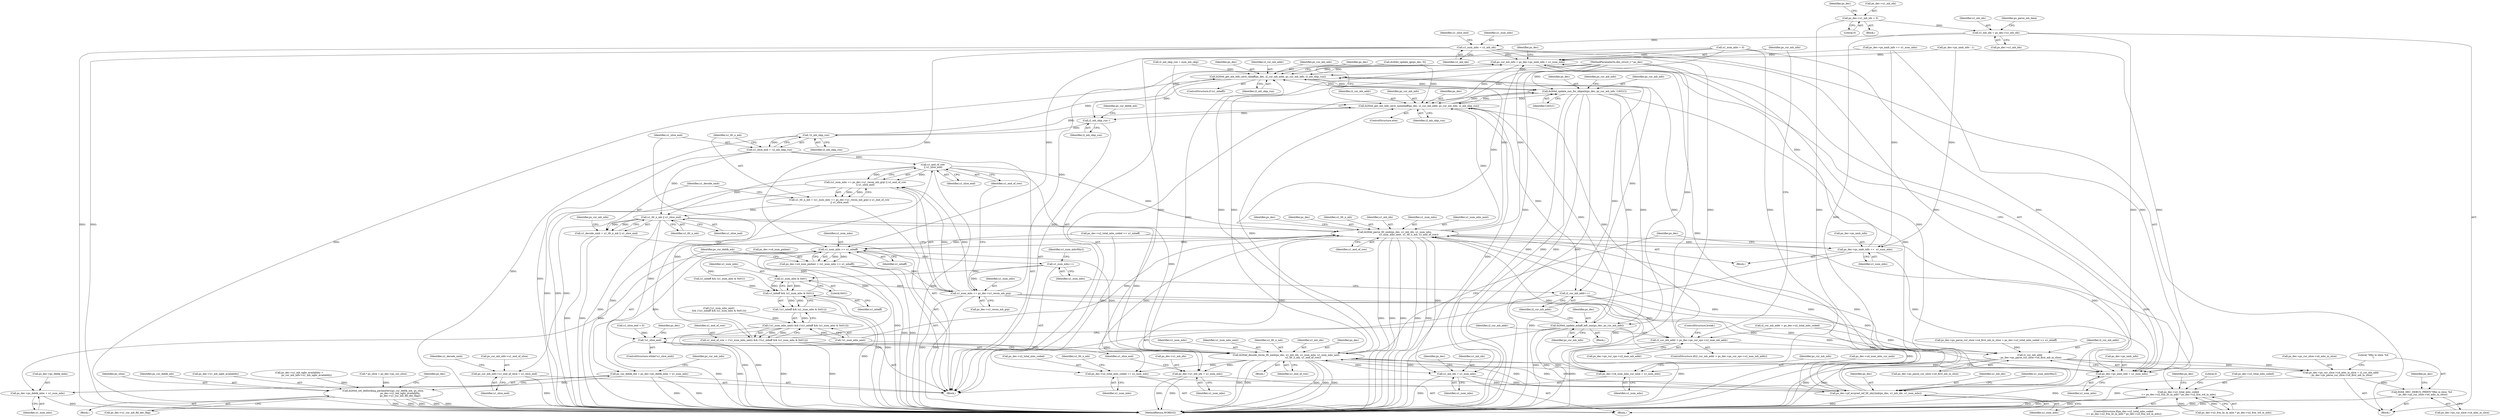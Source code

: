digraph "0_Android_d4841f1161bdb5e13cb19e81af42437a634dd6ef@pointer" {
"1000975" [label="(Call,u1_mb_idx = ps_dec->u1_mb_idx)"];
"1000699" [label="(Call,ps_dec->u1_mb_idx = 0)"];
"1000985" [label="(Call,u1_num_mbs = u1_mb_idx)"];
"1001022" [label="(Call,ps_cur_mb_info = ps_dec->ps_nmb_info + u1_num_mbs)"];
"1001070" [label="(Call,ih264d_get_mb_info_cavlc_mbaff(ps_dec, i2_cur_mb_addr, ps_cur_mb_info, i2_mb_skip_run))"];
"1001141" [label="(Call,ih264d_update_nnz_for_skipmb(ps_dec, ps_cur_mb_info, CAVLC))"];
"1001076" [label="(Call,ih264d_get_mb_info_cavlc_nonmbaff(ps_dec, i2_cur_mb_addr, ps_cur_mb_info, i2_mb_skip_run))"];
"1001157" [label="(Call,i2_mb_skip_run--)"];
"1001202" [label="(Call,!i2_mb_skip_run)"];
"1001200" [label="(Call,u1_slice_end = !i2_mb_skip_run)"];
"1001212" [label="(Call,u1_end_of_row\n || u1_slice_end)"];
"1001206" [label="(Call,(u1_num_mbs == ps_dec->u1_recon_mb_grp) || u1_end_of_row\n || u1_slice_end)"];
"1001204" [label="(Call,u1_tfr_n_mb = (u1_num_mbs == ps_dec->u1_recon_mb_grp) || u1_end_of_row\n || u1_slice_end)"];
"1001217" [label="(Call,u1_tfr_n_mb || u1_slice_end)"];
"1001009" [label="(Call,!u1_slice_end)"];
"1001215" [label="(Call,u1_decode_nmb = u1_tfr_n_mb || u1_slice_end)"];
"1001220" [label="(Call,ps_cur_mb_info->u1_end_of_slice = u1_slice_end)"];
"1001252" [label="(Call,ih264d_parse_tfr_nmb(ps_dec, u1_mb_idx, u1_num_mbs,\n                                     u1_num_mbs_next, u1_tfr_n_mb, u1_end_of_row))"];
"1001024" [label="(Call,ps_dec->ps_nmb_info + u1_num_mbs)"];
"1001029" [label="(Call,ps_dec->u4_num_mbs_cur_nmb = u1_num_mbs)"];
"1001043" [label="(Call,u1_num_mbs >> u1_mbaff)"];
"1001039" [label="(Call,ps_dec->u4_num_pmbair = (u1_num_mbs >> u1_mbaff))"];
"1001046" [label="(Call,ps_cur_deblk_mb = ps_dec->ps_deblk_mbn + u1_num_mbs)"];
"1001088" [label="(Call,ih264d_set_deblocking_parameters(ps_cur_deblk_mb, ps_slice,\n                                             ps_dec->u1_mb_ngbr_availablity,\n                                             ps_dec->u1_cur_mb_fld_dec_flag))"];
"1001048" [label="(Call,ps_dec->ps_deblk_mbn + u1_num_mbs)"];
"1001174" [label="(Call,u1_num_mbs++)"];
"1001197" [label="(Call,u1_num_mbs & 0x01)"];
"1001195" [label="(Call,u1_mbaff && (u1_num_mbs & 0x01))"];
"1001194" [label="(Call,!(u1_mbaff && (u1_num_mbs & 0x01)))"];
"1001191" [label="(Call,(!u1_num_mbs_next) && (!(u1_mbaff && (u1_num_mbs & 0x01))))"];
"1001189" [label="(Call,u1_end_of_row = (!u1_num_mbs_next) && (!(u1_mbaff && (u1_num_mbs & 0x01))))"];
"1001266" [label="(Call,ih264d_decode_recon_tfr_nmb(ps_dec, u1_mb_idx, u1_num_mbs, u1_num_mbs_next,\n                                            u1_tfr_n_mb, u1_end_of_row))"];
"1001273" [label="(Call,ps_dec->u2_total_mbs_coded += u1_num_mbs)"];
"1001345" [label="(Call,ps_dec->u2_total_mbs_coded\n >= ps_dec->u2_frm_ht_in_mbs * ps_dec->u2_frm_wd_in_mbs)"];
"1001283" [label="(Call,u1_mb_idx = u1_num_mbs)"];
"1001228" [label="(Call,ps_dec->pf_mvpred_ref_tfr_nby2mb(ps_dec, u1_mb_idx, u1_num_mbs))"];
"1001286" [label="(Call,ps_dec->u1_mb_idx = u1_num_mbs)"];
"1001207" [label="(Call,u1_num_mbs == ps_dec->u1_recon_mb_grp)"];
"1001259" [label="(Call,ps_dec->ps_nmb_info +=  u1_num_mbs)"];
"1001172" [label="(Call,i2_cur_mb_addr++)"];
"1001014" [label="(Call,i2_cur_mb_addr > ps_dec->ps_cur_sps->u2_max_mb_addr)"];
"1001302" [label="(Call,i2_cur_mb_addr\n - ps_dec->ps_parse_cur_slice->u4_first_mb_in_slice)"];
"1001296" [label="(Call,ps_dec->ps_cur_slice->u4_mbs_in_slice = i2_cur_mb_addr\n - ps_dec->ps_parse_cur_slice->u4_first_mb_in_slice)"];
"1001309" [label="(Call,H264_DEC_DEBUG_PRINT(\"Mbs in slice: %d\n\", ps_dec->ps_cur_slice->u4_mbs_in_slice))"];
"1001169" [label="(Call,ih264d_update_mbaff_left_nnz(ps_dec, ps_cur_mb_info))"];
"1001029" [label="(Call,ps_dec->u4_num_mbs_cur_nmb = u1_num_mbs)"];
"1001192" [label="(Call,!u1_num_mbs_next)"];
"1001079" [label="(Identifier,ps_cur_mb_info)"];
"1000699" [label="(Call,ps_dec->u1_mb_idx = 0)"];
"1001261" [label="(Identifier,ps_dec)"];
"1001158" [label="(Identifier,i2_mb_skip_run)"];
"1001252" [label="(Call,ih264d_parse_tfr_nmb(ps_dec, u1_mb_idx, u1_num_mbs,\n                                     u1_num_mbs_next, u1_tfr_n_mb, u1_end_of_row))"];
"1001216" [label="(Identifier,u1_decode_nmb)"];
"1001142" [label="(Identifier,ps_dec)"];
"1001228" [label="(Call,ps_dec->pf_mvpred_ref_tfr_nby2mb(ps_dec, u1_mb_idx, u1_num_mbs))"];
"1001290" [label="(Identifier,u1_num_mbs)"];
"1001345" [label="(Call,ps_dec->u2_total_mbs_coded\n >= ps_dec->u2_frm_ht_in_mbs * ps_dec->u2_frm_wd_in_mbs)"];
"1001227" [label="(Block,)"];
"1001073" [label="(Identifier,ps_cur_mb_info)"];
"1001272" [label="(Identifier,u1_end_of_row)"];
"1001260" [label="(Call,ps_dec->ps_nmb_info)"];
"1000680" [label="(Call,ps_dec->ps_nmb_info += u1_num_mbs)"];
"1001212" [label="(Call,u1_end_of_row\n || u1_slice_end)"];
"1001048" [label="(Call,ps_dec->ps_deblk_mbn + u1_num_mbs)"];
"1001359" [label="(Identifier,ps_dec)"];
"1001022" [label="(Call,ps_cur_mb_info = ps_dec->ps_nmb_info + u1_num_mbs)"];
"1000555" [label="(Call,ps_dec->ps_nmb_info - 1)"];
"1001269" [label="(Identifier,u1_num_mbs)"];
"1001031" [label="(Identifier,ps_dec)"];
"1000977" [label="(Call,ps_dec->u1_mb_idx)"];
"1001214" [label="(Identifier,u1_slice_end)"];
"1001089" [label="(Identifier,ps_cur_deblk_mb)"];
"1001170" [label="(Identifier,ps_dec)"];
"1001280" [label="(Call,u1_num_mbs = 0)"];
"1001091" [label="(Call,ps_dec->u1_mb_ngbr_availablity)"];
"1001023" [label="(Identifier,ps_cur_mb_info)"];
"1001046" [label="(Call,ps_cur_deblk_mb = ps_dec->ps_deblk_mbn + u1_num_mbs)"];
"1001072" [label="(Identifier,i2_cur_mb_addr)"];
"1000988" [label="(Call,u1_slice_end = 0)"];
"1001204" [label="(Call,u1_tfr_n_mb = (u1_num_mbs == ps_dec->u1_recon_mb_grp) || u1_end_of_row\n || u1_slice_end)"];
"1001174" [label="(Call,u1_num_mbs++)"];
"1001169" [label="(Call,ih264d_update_mbaff_left_nnz(ps_dec, ps_cur_mb_info))"];
"1001270" [label="(Identifier,u1_num_mbs_next)"];
"1001253" [label="(Identifier,ps_dec)"];
"1001293" [label="(Identifier,ps_dec)"];
"1001043" [label="(Call,u1_num_mbs >> u1_mbaff)"];
"1000986" [label="(Identifier,u1_num_mbs)"];
"1001036" [label="(Identifier,ps_cur_mb_info)"];
"1001200" [label="(Call,u1_slice_end = !i2_mb_skip_run)"];
"1000703" [label="(Literal,0)"];
"1001047" [label="(Identifier,ps_cur_deblk_mb)"];
"1001364" [label="(MethodReturn,WORD32)"];
"1001094" [label="(Call,ps_dec->u1_cur_mb_fld_dec_flag)"];
"1001220" [label="(Call,ps_cur_mb_info->u1_end_of_slice = u1_slice_end)"];
"1001039" [label="(Call,ps_dec->u4_num_pmbair = (u1_num_mbs >> u1_mbaff))"];
"1001213" [label="(Identifier,u1_end_of_row)"];
"1001141" [label="(Call,ih264d_update_nnz_for_skipmb(ps_dec, ps_cur_mb_info, CAVLC))"];
"1001175" [label="(Identifier,u1_num_mbs)"];
"1001257" [label="(Identifier,u1_tfr_n_mb)"];
"1001077" [label="(Identifier,ps_dec)"];
"1001302" [label="(Call,i2_cur_mb_addr\n - ps_dec->ps_parse_cur_slice->u4_first_mb_in_slice)"];
"1001263" [label="(Identifier,u1_num_mbs)"];
"1000587" [label="(Call,ps_dec->u1_mb_ngbr_availablity =\n                    ps_cur_mb_info->u1_mb_ngbr_availablity)"];
"1000136" [label="(Block,)"];
"1001080" [label="(Identifier,i2_mb_skip_run)"];
"1001274" [label="(Call,ps_dec->u2_total_mbs_coded)"];
"1001254" [label="(Identifier,u1_mb_idx)"];
"1000883" [label="(Call,ps_dec->ps_parse_cur_slice->u4_first_mb_in_slice = ps_dec->u2_total_mbs_coded << u1_mbaff)"];
"1001363" [label="(Literal,0)"];
"1001296" [label="(Call,ps_dec->ps_cur_slice->u4_mbs_in_slice = i2_cur_mb_addr\n - ps_dec->ps_parse_cur_slice->u4_first_mb_in_slice)"];
"1001226" [label="(Identifier,u1_decode_nmb)"];
"1001271" [label="(Identifier,u1_tfr_n_mb)"];
"1001199" [label="(Literal,0x01)"];
"1001010" [label="(Identifier,u1_slice_end)"];
"1001173" [label="(Identifier,i2_cur_mb_addr)"];
"1001009" [label="(Call,!u1_slice_end)"];
"1001040" [label="(Call,ps_dec->u4_num_pmbair)"];
"1001201" [label="(Identifier,u1_slice_end)"];
"1001203" [label="(Identifier,i2_mb_skip_run)"];
"1001000" [label="(Call,i2_cur_mb_addr = ps_dec->u2_total_mbs_coded)"];
"1001286" [label="(Call,ps_dec->u1_mb_idx = u1_num_mbs)"];
"1001202" [label="(Call,!i2_mb_skip_run)"];
"1001011" [label="(Block,)"];
"1001303" [label="(Identifier,i2_cur_mb_addr)"];
"1000972" [label="(Call,ih264d_update_qp(ps_dec, 0))"];
"1001008" [label="(ControlStructure,while(!u1_slice_end))"];
"1001044" [label="(Identifier,u1_num_mbs)"];
"1001068" [label="(ControlStructure,if (u1_mbaff))"];
"1000164" [label="(Call,* ps_slice = ps_dec->ps_cur_slice)"];
"1001268" [label="(Identifier,u1_mb_idx)"];
"1001196" [label="(Identifier,u1_mbaff)"];
"1001194" [label="(Call,!(u1_mbaff && (u1_num_mbs & 0x01)))"];
"1001191" [label="(Call,(!u1_num_mbs_next) && (!(u1_mbaff && (u1_num_mbs & 0x01))))"];
"1001297" [label="(Call,ps_dec->ps_cur_slice->u4_mbs_in_slice)"];
"1001221" [label="(Call,ps_cur_mb_info->u1_end_of_slice)"];
"1001030" [label="(Call,ps_dec->u4_num_mbs_cur_nmb)"];
"1001005" [label="(Call,i2_mb_skip_run = num_mb_skip)"];
"1001195" [label="(Call,u1_mbaff && (u1_num_mbs & 0x01))"];
"1000130" [label="(MethodParameterIn,dec_struct_t * ps_dec)"];
"1001346" [label="(Call,ps_dec->u2_total_mbs_coded)"];
"1001217" [label="(Call,u1_tfr_n_mb || u1_slice_end)"];
"1001024" [label="(Call,ps_dec->ps_nmb_info + u1_num_mbs)"];
"1001207" [label="(Call,u1_num_mbs == ps_dec->u1_recon_mb_grp)"];
"1001255" [label="(Identifier,u1_num_mbs)"];
"1001267" [label="(Identifier,ps_dec)"];
"1001285" [label="(Identifier,u1_num_mbs)"];
"1001088" [label="(Call,ih264d_set_deblocking_parameters(ps_cur_deblk_mb, ps_slice,\n                                             ps_dec->u1_mb_ngbr_availablity,\n                                             ps_dec->u1_cur_mb_fld_dec_flag))"];
"1001215" [label="(Call,u1_decode_nmb = u1_tfr_n_mb || u1_slice_end)"];
"1001071" [label="(Identifier,ps_dec)"];
"1001025" [label="(Call,ps_dec->ps_nmb_info)"];
"1001015" [label="(Identifier,i2_cur_mb_addr)"];
"1001318" [label="(Identifier,ps_dec)"];
"1001311" [label="(Call,ps_dec->ps_cur_slice->u4_mbs_in_slice)"];
"1001256" [label="(Identifier,u1_num_mbs_next)"];
"1001344" [label="(ControlStructure,if(ps_dec->u2_total_mbs_coded\n >= ps_dec->u2_frm_ht_in_mbs * ps_dec->u2_frm_wd_in_mbs))"];
"1001049" [label="(Call,ps_dec->ps_deblk_mbn)"];
"1001033" [label="(Identifier,u1_num_mbs)"];
"1001075" [label="(ControlStructure,else)"];
"1001148" [label="(Identifier,ps_cur_mb_info)"];
"1001222" [label="(Identifier,ps_cur_mb_info)"];
"1001275" [label="(Identifier,ps_dec)"];
"1001189" [label="(Call,u1_end_of_row = (!u1_num_mbs_next) && (!(u1_mbaff && (u1_num_mbs & 0x01))))"];
"1001171" [label="(Identifier,ps_cur_mb_info)"];
"1001198" [label="(Identifier,u1_num_mbs)"];
"1001224" [label="(Identifier,u1_slice_end)"];
"1001277" [label="(Identifier,u1_num_mbs)"];
"1001259" [label="(Call,ps_dec->ps_nmb_info +=  u1_num_mbs)"];
"1000706" [label="(Identifier,ps_dec)"];
"1001076" [label="(Call,ih264d_get_mb_info_cavlc_nonmbaff(ps_dec, i2_cur_mb_addr, ps_cur_mb_info, i2_mb_skip_run))"];
"1001310" [label="(Literal,\"Mbs in slice: %d\n\")"];
"1001265" [label="(Block,)"];
"1001099" [label="(Identifier,ps_dec)"];
"1000700" [label="(Call,ps_dec->u1_mb_idx)"];
"1001309" [label="(Call,H264_DEC_DEBUG_PRINT(\"Mbs in slice: %d\n\", ps_dec->ps_cur_slice->u4_mbs_in_slice))"];
"1001161" [label="(Identifier,ps_cur_deblk_mb)"];
"1001074" [label="(Identifier,i2_mb_skip_run)"];
"1001078" [label="(Identifier,i2_cur_mb_addr)"];
"1001177" [label="(Identifier,u1_num_mbsNby2)"];
"1001013" [label="(ControlStructure,if(i2_cur_mb_addr > ps_dec->ps_cur_sps->u2_max_mb_addr))"];
"1001144" [label="(Identifier,CAVLC)"];
"1001028" [label="(Identifier,u1_num_mbs)"];
"1001273" [label="(Call,ps_dec->u2_total_mbs_coded += u1_num_mbs)"];
"1000648" [label="(Call,(!u1_num_mbs_next)\n && (!(u1_mbaff && (u1_num_mbs & 0x01))))"];
"1001229" [label="(Identifier,ps_dec)"];
"1001288" [label="(Identifier,ps_dec)"];
"1000987" [label="(Identifier,u1_mb_idx)"];
"1001251" [label="(Block,)"];
"1000652" [label="(Call,u1_mbaff && (u1_num_mbs & 0x01))"];
"1001052" [label="(Identifier,u1_num_mbs)"];
"1000989" [label="(Identifier,u1_slice_end)"];
"1001197" [label="(Call,u1_num_mbs & 0x01)"];
"1001087" [label="(Block,)"];
"1001279" [label="(Identifier,u1_tfr_n_mb)"];
"1001209" [label="(Call,ps_dec->u1_recon_mb_grp)"];
"1001084" [label="(Identifier,ps_dec)"];
"1001206" [label="(Call,(u1_num_mbs == ps_dec->u1_recon_mb_grp) || u1_end_of_row\n || u1_slice_end)"];
"1001090" [label="(Identifier,ps_slice)"];
"1001230" [label="(Identifier,u1_mb_idx)"];
"1001016" [label="(Call,ps_dec->ps_cur_sps->u2_max_mb_addr)"];
"1001266" [label="(Call,ih264d_decode_recon_tfr_nmb(ps_dec, u1_mb_idx, u1_num_mbs, u1_num_mbs_next,\n                                            u1_tfr_n_mb, u1_end_of_row))"];
"1000985" [label="(Call,u1_num_mbs = u1_mb_idx)"];
"1001231" [label="(Identifier,u1_num_mbs)"];
"1001304" [label="(Call,ps_dec->ps_parse_cur_slice->u4_first_mb_in_slice)"];
"1000975" [label="(Call,u1_mb_idx = ps_dec->u1_mb_idx)"];
"1001218" [label="(Identifier,u1_tfr_n_mb)"];
"1001055" [label="(Identifier,ps_cur_mb_info)"];
"1001143" [label="(Identifier,ps_cur_mb_info)"];
"1001168" [label="(Block,)"];
"1001219" [label="(Identifier,u1_slice_end)"];
"1001070" [label="(Call,ih264d_get_mb_info_cavlc_mbaff(ps_dec, i2_cur_mb_addr, ps_cur_mb_info, i2_mb_skip_run))"];
"1001190" [label="(Identifier,u1_end_of_row)"];
"1000889" [label="(Call,ps_dec->u2_total_mbs_coded << u1_mbaff)"];
"1001208" [label="(Identifier,u1_num_mbs)"];
"1001349" [label="(Call,ps_dec->u2_frm_ht_in_mbs * ps_dec->u2_frm_wd_in_mbs)"];
"1000612" [label="(Block,)"];
"1001172" [label="(Call,i2_cur_mb_addr++)"];
"1000981" [label="(Identifier,ps_parse_mb_data)"];
"1000976" [label="(Identifier,u1_mb_idx)"];
"1001258" [label="(Identifier,u1_end_of_row)"];
"1001014" [label="(Call,i2_cur_mb_addr > ps_dec->ps_cur_sps->u2_max_mb_addr)"];
"1001157" [label="(Call,i2_mb_skip_run--)"];
"1001205" [label="(Identifier,u1_tfr_n_mb)"];
"1001283" [label="(Call,u1_mb_idx = u1_num_mbs)"];
"1001284" [label="(Identifier,u1_mb_idx)"];
"1001045" [label="(Identifier,u1_mbaff)"];
"1001233" [label="(Identifier,u1_num_mbsNby2)"];
"1001287" [label="(Call,ps_dec->u1_mb_idx)"];
"1001021" [label="(ControlStructure,break;)"];
"1000975" -> "1000136"  [label="AST: "];
"1000975" -> "1000977"  [label="CFG: "];
"1000976" -> "1000975"  [label="AST: "];
"1000977" -> "1000975"  [label="AST: "];
"1000981" -> "1000975"  [label="CFG: "];
"1000975" -> "1001364"  [label="DDG: "];
"1000699" -> "1000975"  [label="DDG: "];
"1000975" -> "1000985"  [label="DDG: "];
"1000975" -> "1001228"  [label="DDG: "];
"1000699" -> "1000612"  [label="AST: "];
"1000699" -> "1000703"  [label="CFG: "];
"1000700" -> "1000699"  [label="AST: "];
"1000703" -> "1000699"  [label="AST: "];
"1000706" -> "1000699"  [label="CFG: "];
"1000699" -> "1001364"  [label="DDG: "];
"1000985" -> "1000136"  [label="AST: "];
"1000985" -> "1000987"  [label="CFG: "];
"1000986" -> "1000985"  [label="AST: "];
"1000987" -> "1000985"  [label="AST: "];
"1000989" -> "1000985"  [label="CFG: "];
"1000985" -> "1001364"  [label="DDG: "];
"1000985" -> "1001364"  [label="DDG: "];
"1000985" -> "1001022"  [label="DDG: "];
"1000985" -> "1001024"  [label="DDG: "];
"1000985" -> "1001029"  [label="DDG: "];
"1000985" -> "1001043"  [label="DDG: "];
"1001022" -> "1001011"  [label="AST: "];
"1001022" -> "1001024"  [label="CFG: "];
"1001023" -> "1001022"  [label="AST: "];
"1001024" -> "1001022"  [label="AST: "];
"1001031" -> "1001022"  [label="CFG: "];
"1001022" -> "1001364"  [label="DDG: "];
"1000680" -> "1001022"  [label="DDG: "];
"1000555" -> "1001022"  [label="DDG: "];
"1001259" -> "1001022"  [label="DDG: "];
"1001207" -> "1001022"  [label="DDG: "];
"1001280" -> "1001022"  [label="DDG: "];
"1001266" -> "1001022"  [label="DDG: "];
"1001252" -> "1001022"  [label="DDG: "];
"1001022" -> "1001070"  [label="DDG: "];
"1001022" -> "1001076"  [label="DDG: "];
"1001070" -> "1001068"  [label="AST: "];
"1001070" -> "1001074"  [label="CFG: "];
"1001071" -> "1001070"  [label="AST: "];
"1001072" -> "1001070"  [label="AST: "];
"1001073" -> "1001070"  [label="AST: "];
"1001074" -> "1001070"  [label="AST: "];
"1001084" -> "1001070"  [label="CFG: "];
"1001070" -> "1001364"  [label="DDG: "];
"1001266" -> "1001070"  [label="DDG: "];
"1001252" -> "1001070"  [label="DDG: "];
"1001169" -> "1001070"  [label="DDG: "];
"1000972" -> "1001070"  [label="DDG: "];
"1001141" -> "1001070"  [label="DDG: "];
"1000130" -> "1001070"  [label="DDG: "];
"1001014" -> "1001070"  [label="DDG: "];
"1001202" -> "1001070"  [label="DDG: "];
"1001005" -> "1001070"  [label="DDG: "];
"1001070" -> "1001141"  [label="DDG: "];
"1001070" -> "1001141"  [label="DDG: "];
"1001070" -> "1001157"  [label="DDG: "];
"1001070" -> "1001172"  [label="DDG: "];
"1001141" -> "1001011"  [label="AST: "];
"1001141" -> "1001144"  [label="CFG: "];
"1001142" -> "1001141"  [label="AST: "];
"1001143" -> "1001141"  [label="AST: "];
"1001144" -> "1001141"  [label="AST: "];
"1001148" -> "1001141"  [label="CFG: "];
"1001141" -> "1001364"  [label="DDG: "];
"1001141" -> "1001364"  [label="DDG: "];
"1001141" -> "1001364"  [label="DDG: "];
"1001141" -> "1001364"  [label="DDG: "];
"1001141" -> "1001076"  [label="DDG: "];
"1001076" -> "1001141"  [label="DDG: "];
"1001076" -> "1001141"  [label="DDG: "];
"1000130" -> "1001141"  [label="DDG: "];
"1001141" -> "1001169"  [label="DDG: "];
"1001141" -> "1001169"  [label="DDG: "];
"1001141" -> "1001228"  [label="DDG: "];
"1001076" -> "1001075"  [label="AST: "];
"1001076" -> "1001080"  [label="CFG: "];
"1001077" -> "1001076"  [label="AST: "];
"1001078" -> "1001076"  [label="AST: "];
"1001079" -> "1001076"  [label="AST: "];
"1001080" -> "1001076"  [label="AST: "];
"1001084" -> "1001076"  [label="CFG: "];
"1001076" -> "1001364"  [label="DDG: "];
"1001266" -> "1001076"  [label="DDG: "];
"1001252" -> "1001076"  [label="DDG: "];
"1001169" -> "1001076"  [label="DDG: "];
"1000972" -> "1001076"  [label="DDG: "];
"1000130" -> "1001076"  [label="DDG: "];
"1001014" -> "1001076"  [label="DDG: "];
"1001202" -> "1001076"  [label="DDG: "];
"1001005" -> "1001076"  [label="DDG: "];
"1001076" -> "1001157"  [label="DDG: "];
"1001076" -> "1001172"  [label="DDG: "];
"1001157" -> "1001011"  [label="AST: "];
"1001157" -> "1001158"  [label="CFG: "];
"1001158" -> "1001157"  [label="AST: "];
"1001161" -> "1001157"  [label="CFG: "];
"1001157" -> "1001202"  [label="DDG: "];
"1001202" -> "1001200"  [label="AST: "];
"1001202" -> "1001203"  [label="CFG: "];
"1001203" -> "1001202"  [label="AST: "];
"1001200" -> "1001202"  [label="CFG: "];
"1001202" -> "1001364"  [label="DDG: "];
"1001202" -> "1001200"  [label="DDG: "];
"1001200" -> "1001011"  [label="AST: "];
"1001201" -> "1001200"  [label="AST: "];
"1001205" -> "1001200"  [label="CFG: "];
"1001200" -> "1001364"  [label="DDG: "];
"1001200" -> "1001212"  [label="DDG: "];
"1001200" -> "1001217"  [label="DDG: "];
"1001212" -> "1001206"  [label="AST: "];
"1001212" -> "1001213"  [label="CFG: "];
"1001212" -> "1001214"  [label="CFG: "];
"1001213" -> "1001212"  [label="AST: "];
"1001214" -> "1001212"  [label="AST: "];
"1001206" -> "1001212"  [label="CFG: "];
"1001212" -> "1001364"  [label="DDG: "];
"1001212" -> "1001206"  [label="DDG: "];
"1001212" -> "1001206"  [label="DDG: "];
"1001189" -> "1001212"  [label="DDG: "];
"1001212" -> "1001217"  [label="DDG: "];
"1001212" -> "1001252"  [label="DDG: "];
"1001212" -> "1001266"  [label="DDG: "];
"1001206" -> "1001204"  [label="AST: "];
"1001206" -> "1001207"  [label="CFG: "];
"1001207" -> "1001206"  [label="AST: "];
"1001204" -> "1001206"  [label="CFG: "];
"1001206" -> "1001364"  [label="DDG: "];
"1001206" -> "1001364"  [label="DDG: "];
"1001206" -> "1001204"  [label="DDG: "];
"1001206" -> "1001204"  [label="DDG: "];
"1001207" -> "1001206"  [label="DDG: "];
"1001207" -> "1001206"  [label="DDG: "];
"1001204" -> "1001011"  [label="AST: "];
"1001205" -> "1001204"  [label="AST: "];
"1001216" -> "1001204"  [label="CFG: "];
"1001204" -> "1001364"  [label="DDG: "];
"1001204" -> "1001217"  [label="DDG: "];
"1001217" -> "1001215"  [label="AST: "];
"1001217" -> "1001218"  [label="CFG: "];
"1001217" -> "1001219"  [label="CFG: "];
"1001218" -> "1001217"  [label="AST: "];
"1001219" -> "1001217"  [label="AST: "];
"1001215" -> "1001217"  [label="CFG: "];
"1001217" -> "1001364"  [label="DDG: "];
"1001217" -> "1001009"  [label="DDG: "];
"1001217" -> "1001215"  [label="DDG: "];
"1001217" -> "1001215"  [label="DDG: "];
"1001217" -> "1001220"  [label="DDG: "];
"1001217" -> "1001252"  [label="DDG: "];
"1001217" -> "1001266"  [label="DDG: "];
"1001009" -> "1001008"  [label="AST: "];
"1001009" -> "1001010"  [label="CFG: "];
"1001010" -> "1001009"  [label="AST: "];
"1001015" -> "1001009"  [label="CFG: "];
"1001293" -> "1001009"  [label="CFG: "];
"1001009" -> "1001364"  [label="DDG: "];
"1001009" -> "1001364"  [label="DDG: "];
"1000988" -> "1001009"  [label="DDG: "];
"1001215" -> "1001011"  [label="AST: "];
"1001216" -> "1001215"  [label="AST: "];
"1001222" -> "1001215"  [label="CFG: "];
"1001215" -> "1001364"  [label="DDG: "];
"1001215" -> "1001364"  [label="DDG: "];
"1001220" -> "1001011"  [label="AST: "];
"1001220" -> "1001224"  [label="CFG: "];
"1001221" -> "1001220"  [label="AST: "];
"1001224" -> "1001220"  [label="AST: "];
"1001226" -> "1001220"  [label="CFG: "];
"1001220" -> "1001364"  [label="DDG: "];
"1001252" -> "1001251"  [label="AST: "];
"1001252" -> "1001258"  [label="CFG: "];
"1001253" -> "1001252"  [label="AST: "];
"1001254" -> "1001252"  [label="AST: "];
"1001255" -> "1001252"  [label="AST: "];
"1001256" -> "1001252"  [label="AST: "];
"1001257" -> "1001252"  [label="AST: "];
"1001258" -> "1001252"  [label="AST: "];
"1001261" -> "1001252"  [label="CFG: "];
"1001252" -> "1001364"  [label="DDG: "];
"1001252" -> "1001364"  [label="DDG: "];
"1001252" -> "1001364"  [label="DDG: "];
"1001252" -> "1001364"  [label="DDG: "];
"1001252" -> "1001364"  [label="DDG: "];
"1001252" -> "1001024"  [label="DDG: "];
"1001252" -> "1001029"  [label="DDG: "];
"1001252" -> "1001043"  [label="DDG: "];
"1001228" -> "1001252"  [label="DDG: "];
"1001228" -> "1001252"  [label="DDG: "];
"1001228" -> "1001252"  [label="DDG: "];
"1000130" -> "1001252"  [label="DDG: "];
"1001192" -> "1001252"  [label="DDG: "];
"1001189" -> "1001252"  [label="DDG: "];
"1001252" -> "1001259"  [label="DDG: "];
"1001252" -> "1001273"  [label="DDG: "];
"1001252" -> "1001283"  [label="DDG: "];
"1001252" -> "1001286"  [label="DDG: "];
"1001024" -> "1001028"  [label="CFG: "];
"1001025" -> "1001024"  [label="AST: "];
"1001028" -> "1001024"  [label="AST: "];
"1001024" -> "1001364"  [label="DDG: "];
"1000680" -> "1001024"  [label="DDG: "];
"1000555" -> "1001024"  [label="DDG: "];
"1001259" -> "1001024"  [label="DDG: "];
"1001207" -> "1001024"  [label="DDG: "];
"1001280" -> "1001024"  [label="DDG: "];
"1001266" -> "1001024"  [label="DDG: "];
"1001029" -> "1001011"  [label="AST: "];
"1001029" -> "1001033"  [label="CFG: "];
"1001030" -> "1001029"  [label="AST: "];
"1001033" -> "1001029"  [label="AST: "];
"1001036" -> "1001029"  [label="CFG: "];
"1001207" -> "1001029"  [label="DDG: "];
"1001280" -> "1001029"  [label="DDG: "];
"1001266" -> "1001029"  [label="DDG: "];
"1001043" -> "1001039"  [label="AST: "];
"1001043" -> "1001045"  [label="CFG: "];
"1001044" -> "1001043"  [label="AST: "];
"1001045" -> "1001043"  [label="AST: "];
"1001039" -> "1001043"  [label="CFG: "];
"1001043" -> "1001364"  [label="DDG: "];
"1001043" -> "1001039"  [label="DDG: "];
"1001043" -> "1001039"  [label="DDG: "];
"1001207" -> "1001043"  [label="DDG: "];
"1001280" -> "1001043"  [label="DDG: "];
"1001266" -> "1001043"  [label="DDG: "];
"1001195" -> "1001043"  [label="DDG: "];
"1000889" -> "1001043"  [label="DDG: "];
"1001043" -> "1001046"  [label="DDG: "];
"1001043" -> "1001048"  [label="DDG: "];
"1001043" -> "1001174"  [label="DDG: "];
"1001043" -> "1001195"  [label="DDG: "];
"1001039" -> "1001011"  [label="AST: "];
"1001040" -> "1001039"  [label="AST: "];
"1001047" -> "1001039"  [label="CFG: "];
"1001039" -> "1001364"  [label="DDG: "];
"1001039" -> "1001364"  [label="DDG: "];
"1001046" -> "1001011"  [label="AST: "];
"1001046" -> "1001048"  [label="CFG: "];
"1001047" -> "1001046"  [label="AST: "];
"1001048" -> "1001046"  [label="AST: "];
"1001055" -> "1001046"  [label="CFG: "];
"1001046" -> "1001364"  [label="DDG: "];
"1001046" -> "1001364"  [label="DDG: "];
"1001046" -> "1001088"  [label="DDG: "];
"1001088" -> "1001087"  [label="AST: "];
"1001088" -> "1001094"  [label="CFG: "];
"1001089" -> "1001088"  [label="AST: "];
"1001090" -> "1001088"  [label="AST: "];
"1001091" -> "1001088"  [label="AST: "];
"1001094" -> "1001088"  [label="AST: "];
"1001099" -> "1001088"  [label="CFG: "];
"1001088" -> "1001364"  [label="DDG: "];
"1001088" -> "1001364"  [label="DDG: "];
"1001088" -> "1001364"  [label="DDG: "];
"1001088" -> "1001364"  [label="DDG: "];
"1001088" -> "1001364"  [label="DDG: "];
"1000164" -> "1001088"  [label="DDG: "];
"1000587" -> "1001088"  [label="DDG: "];
"1001048" -> "1001052"  [label="CFG: "];
"1001049" -> "1001048"  [label="AST: "];
"1001052" -> "1001048"  [label="AST: "];
"1001048" -> "1001364"  [label="DDG: "];
"1001174" -> "1001011"  [label="AST: "];
"1001174" -> "1001175"  [label="CFG: "];
"1001175" -> "1001174"  [label="AST: "];
"1001177" -> "1001174"  [label="CFG: "];
"1001174" -> "1001197"  [label="DDG: "];
"1001174" -> "1001207"  [label="DDG: "];
"1001197" -> "1001195"  [label="AST: "];
"1001197" -> "1001199"  [label="CFG: "];
"1001198" -> "1001197"  [label="AST: "];
"1001199" -> "1001197"  [label="AST: "];
"1001195" -> "1001197"  [label="CFG: "];
"1001197" -> "1001195"  [label="DDG: "];
"1001197" -> "1001195"  [label="DDG: "];
"1001197" -> "1001207"  [label="DDG: "];
"1001195" -> "1001194"  [label="AST: "];
"1001195" -> "1001196"  [label="CFG: "];
"1001196" -> "1001195"  [label="AST: "];
"1001194" -> "1001195"  [label="CFG: "];
"1001195" -> "1001364"  [label="DDG: "];
"1001195" -> "1001364"  [label="DDG: "];
"1001195" -> "1001194"  [label="DDG: "];
"1001195" -> "1001194"  [label="DDG: "];
"1000652" -> "1001195"  [label="DDG: "];
"1001194" -> "1001191"  [label="AST: "];
"1001191" -> "1001194"  [label="CFG: "];
"1001194" -> "1001364"  [label="DDG: "];
"1001194" -> "1001191"  [label="DDG: "];
"1001191" -> "1001189"  [label="AST: "];
"1001191" -> "1001192"  [label="CFG: "];
"1001192" -> "1001191"  [label="AST: "];
"1001189" -> "1001191"  [label="CFG: "];
"1001191" -> "1001364"  [label="DDG: "];
"1001191" -> "1001364"  [label="DDG: "];
"1001191" -> "1001189"  [label="DDG: "];
"1001191" -> "1001189"  [label="DDG: "];
"1001192" -> "1001191"  [label="DDG: "];
"1000648" -> "1001191"  [label="DDG: "];
"1001189" -> "1001011"  [label="AST: "];
"1001190" -> "1001189"  [label="AST: "];
"1001201" -> "1001189"  [label="CFG: "];
"1001189" -> "1001364"  [label="DDG: "];
"1001189" -> "1001364"  [label="DDG: "];
"1001189" -> "1001266"  [label="DDG: "];
"1001266" -> "1001265"  [label="AST: "];
"1001266" -> "1001272"  [label="CFG: "];
"1001267" -> "1001266"  [label="AST: "];
"1001268" -> "1001266"  [label="AST: "];
"1001269" -> "1001266"  [label="AST: "];
"1001270" -> "1001266"  [label="AST: "];
"1001271" -> "1001266"  [label="AST: "];
"1001272" -> "1001266"  [label="AST: "];
"1001275" -> "1001266"  [label="CFG: "];
"1001266" -> "1001364"  [label="DDG: "];
"1001266" -> "1001364"  [label="DDG: "];
"1001266" -> "1001364"  [label="DDG: "];
"1001266" -> "1001364"  [label="DDG: "];
"1001266" -> "1001364"  [label="DDG: "];
"1001228" -> "1001266"  [label="DDG: "];
"1001228" -> "1001266"  [label="DDG: "];
"1001228" -> "1001266"  [label="DDG: "];
"1000130" -> "1001266"  [label="DDG: "];
"1001192" -> "1001266"  [label="DDG: "];
"1001266" -> "1001273"  [label="DDG: "];
"1001266" -> "1001283"  [label="DDG: "];
"1001266" -> "1001286"  [label="DDG: "];
"1001273" -> "1001227"  [label="AST: "];
"1001273" -> "1001277"  [label="CFG: "];
"1001274" -> "1001273"  [label="AST: "];
"1001277" -> "1001273"  [label="AST: "];
"1001279" -> "1001273"  [label="CFG: "];
"1000889" -> "1001273"  [label="DDG: "];
"1001273" -> "1001345"  [label="DDG: "];
"1001345" -> "1001344"  [label="AST: "];
"1001345" -> "1001349"  [label="CFG: "];
"1001346" -> "1001345"  [label="AST: "];
"1001349" -> "1001345"  [label="AST: "];
"1001359" -> "1001345"  [label="CFG: "];
"1001363" -> "1001345"  [label="CFG: "];
"1001345" -> "1001364"  [label="DDG: "];
"1001345" -> "1001364"  [label="DDG: "];
"1001345" -> "1001364"  [label="DDG: "];
"1000889" -> "1001345"  [label="DDG: "];
"1001349" -> "1001345"  [label="DDG: "];
"1001349" -> "1001345"  [label="DDG: "];
"1001283" -> "1001227"  [label="AST: "];
"1001283" -> "1001285"  [label="CFG: "];
"1001284" -> "1001283"  [label="AST: "];
"1001285" -> "1001283"  [label="AST: "];
"1001288" -> "1001283"  [label="CFG: "];
"1001283" -> "1001364"  [label="DDG: "];
"1001283" -> "1001228"  [label="DDG: "];
"1001280" -> "1001283"  [label="DDG: "];
"1001228" -> "1001227"  [label="AST: "];
"1001228" -> "1001231"  [label="CFG: "];
"1001229" -> "1001228"  [label="AST: "];
"1001230" -> "1001228"  [label="AST: "];
"1001231" -> "1001228"  [label="AST: "];
"1001233" -> "1001228"  [label="CFG: "];
"1001228" -> "1001364"  [label="DDG: "];
"1001169" -> "1001228"  [label="DDG: "];
"1000130" -> "1001228"  [label="DDG: "];
"1001207" -> "1001228"  [label="DDG: "];
"1001286" -> "1001227"  [label="AST: "];
"1001286" -> "1001290"  [label="CFG: "];
"1001287" -> "1001286"  [label="AST: "];
"1001290" -> "1001286"  [label="AST: "];
"1001010" -> "1001286"  [label="CFG: "];
"1001286" -> "1001364"  [label="DDG: "];
"1001286" -> "1001364"  [label="DDG: "];
"1001280" -> "1001286"  [label="DDG: "];
"1001207" -> "1001209"  [label="CFG: "];
"1001208" -> "1001207"  [label="AST: "];
"1001209" -> "1001207"  [label="AST: "];
"1001213" -> "1001207"  [label="CFG: "];
"1001207" -> "1001364"  [label="DDG: "];
"1001207" -> "1001364"  [label="DDG: "];
"1001259" -> "1001251"  [label="AST: "];
"1001259" -> "1001263"  [label="CFG: "];
"1001260" -> "1001259"  [label="AST: "];
"1001263" -> "1001259"  [label="AST: "];
"1001275" -> "1001259"  [label="CFG: "];
"1001259" -> "1001364"  [label="DDG: "];
"1000680" -> "1001259"  [label="DDG: "];
"1000555" -> "1001259"  [label="DDG: "];
"1001172" -> "1001011"  [label="AST: "];
"1001172" -> "1001173"  [label="CFG: "];
"1001173" -> "1001172"  [label="AST: "];
"1001175" -> "1001172"  [label="CFG: "];
"1001172" -> "1001014"  [label="DDG: "];
"1001172" -> "1001302"  [label="DDG: "];
"1001014" -> "1001013"  [label="AST: "];
"1001014" -> "1001016"  [label="CFG: "];
"1001015" -> "1001014"  [label="AST: "];
"1001016" -> "1001014"  [label="AST: "];
"1001021" -> "1001014"  [label="CFG: "];
"1001023" -> "1001014"  [label="CFG: "];
"1001014" -> "1001364"  [label="DDG: "];
"1001014" -> "1001364"  [label="DDG: "];
"1001000" -> "1001014"  [label="DDG: "];
"1001014" -> "1001302"  [label="DDG: "];
"1001302" -> "1001296"  [label="AST: "];
"1001302" -> "1001304"  [label="CFG: "];
"1001303" -> "1001302"  [label="AST: "];
"1001304" -> "1001302"  [label="AST: "];
"1001296" -> "1001302"  [label="CFG: "];
"1001302" -> "1001364"  [label="DDG: "];
"1001302" -> "1001364"  [label="DDG: "];
"1001302" -> "1001296"  [label="DDG: "];
"1001302" -> "1001296"  [label="DDG: "];
"1001000" -> "1001302"  [label="DDG: "];
"1000883" -> "1001302"  [label="DDG: "];
"1001296" -> "1000136"  [label="AST: "];
"1001297" -> "1001296"  [label="AST: "];
"1001310" -> "1001296"  [label="CFG: "];
"1001296" -> "1001364"  [label="DDG: "];
"1001296" -> "1001309"  [label="DDG: "];
"1001309" -> "1000136"  [label="AST: "];
"1001309" -> "1001311"  [label="CFG: "];
"1001310" -> "1001309"  [label="AST: "];
"1001311" -> "1001309"  [label="AST: "];
"1001318" -> "1001309"  [label="CFG: "];
"1001309" -> "1001364"  [label="DDG: "];
"1001309" -> "1001364"  [label="DDG: "];
"1001169" -> "1001168"  [label="AST: "];
"1001169" -> "1001171"  [label="CFG: "];
"1001170" -> "1001169"  [label="AST: "];
"1001171" -> "1001169"  [label="AST: "];
"1001173" -> "1001169"  [label="CFG: "];
"1001169" -> "1001364"  [label="DDG: "];
"1001169" -> "1001364"  [label="DDG: "];
"1001169" -> "1001364"  [label="DDG: "];
"1000130" -> "1001169"  [label="DDG: "];
}

